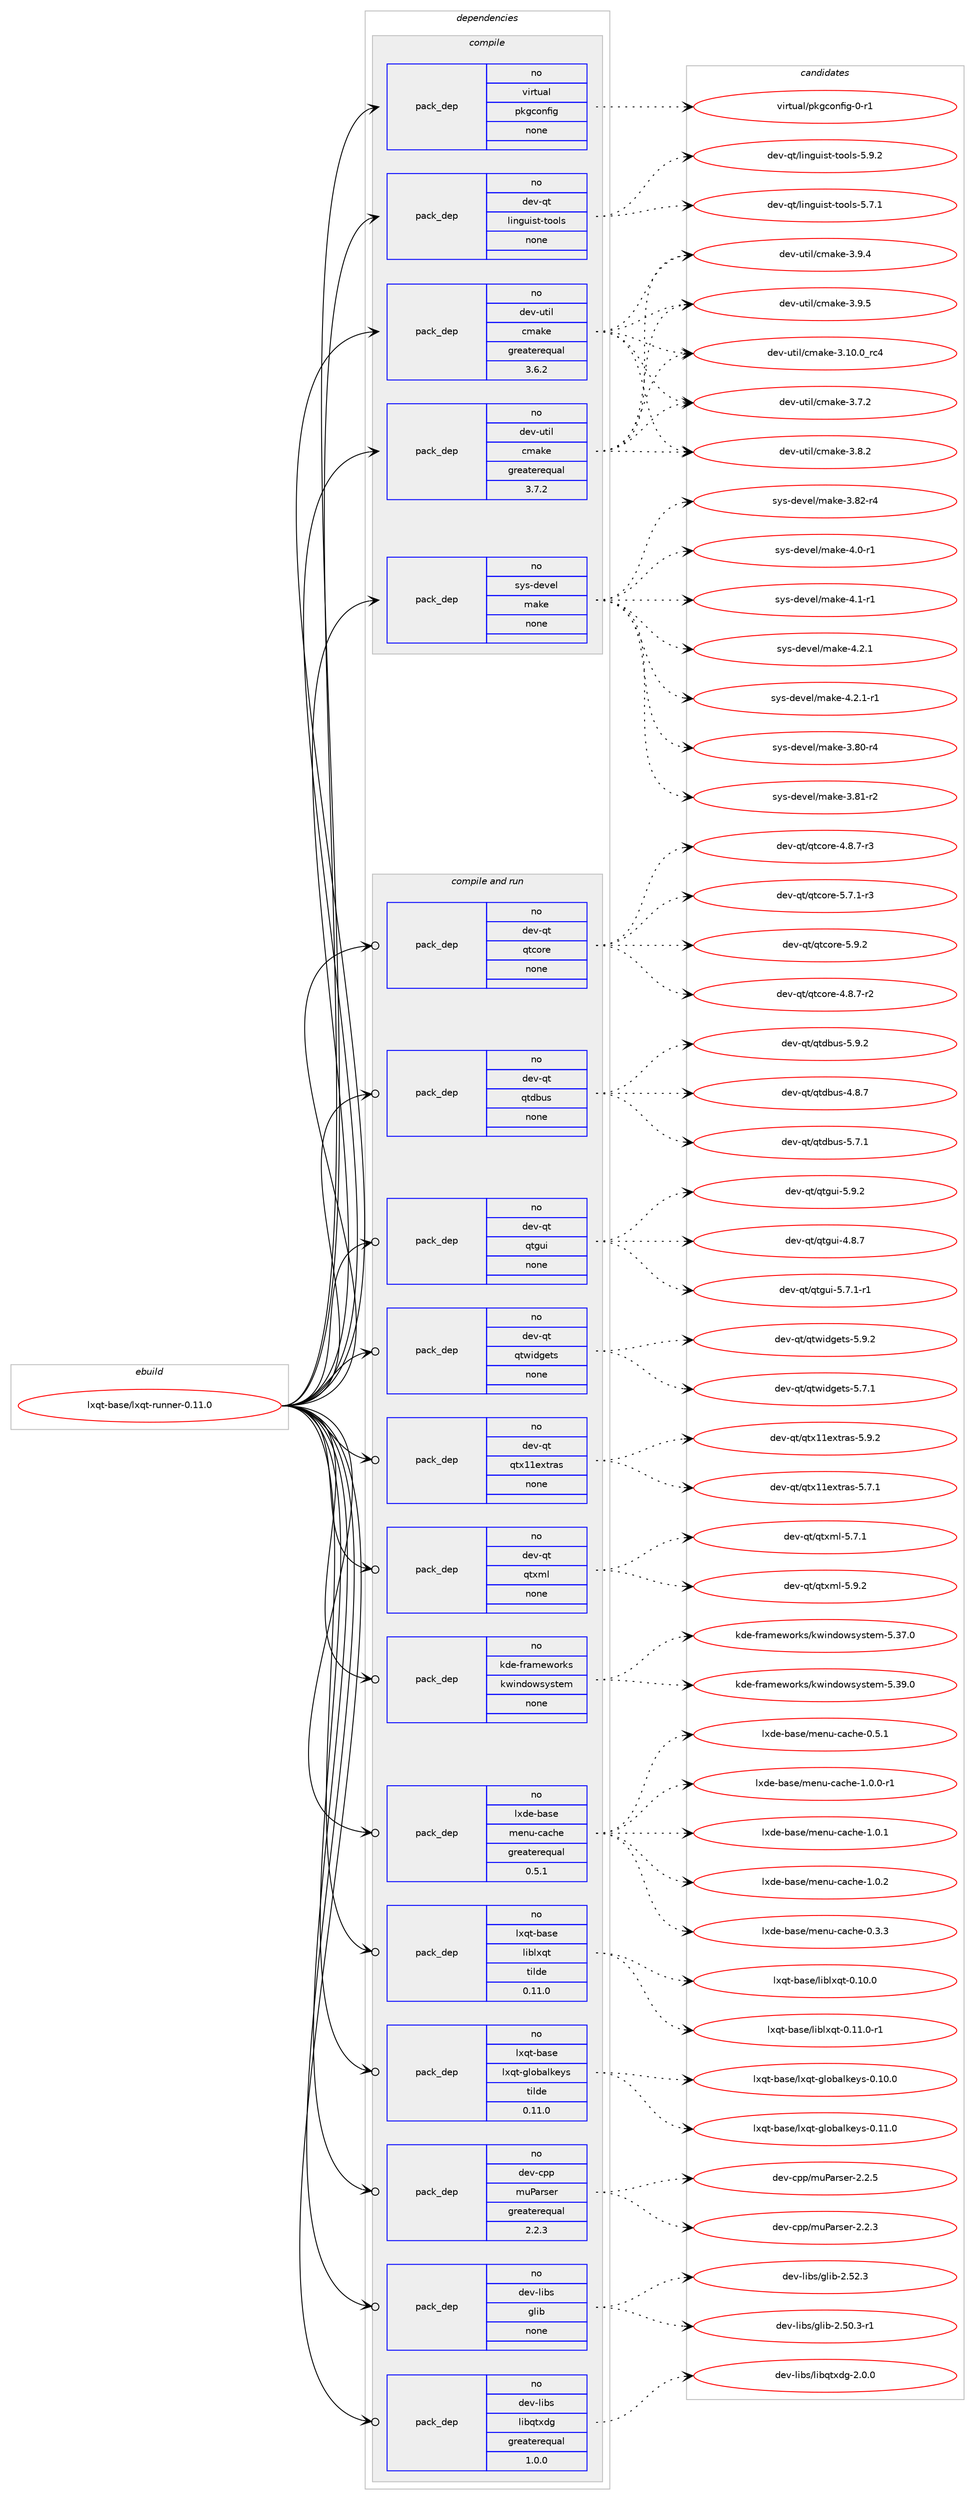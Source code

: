 digraph prolog {

# *************
# Graph options
# *************

newrank=true;
concentrate=true;
compound=true;
graph [rankdir=LR,fontname=Helvetica,fontsize=10,ranksep=1.5];#, ranksep=2.5, nodesep=0.2];
edge  [arrowhead=vee];
node  [fontname=Helvetica,fontsize=10];

# **********
# The ebuild
# **********

subgraph cluster_leftcol {
color=gray;
rank=same;
label=<<i>ebuild</i>>;
id [label="lxqt-base/lxqt-runner-0.11.0", color=red, width=4, href="../lxqt-base/lxqt-runner-0.11.0.svg"];
}

# ****************
# The dependencies
# ****************

subgraph cluster_midcol {
color=gray;
label=<<i>dependencies</i>>;
subgraph cluster_compile {
fillcolor="#eeeeee";
style=filled;
label=<<i>compile</i>>;
subgraph pack249683 {
dependency339463 [label=<<TABLE BORDER="0" CELLBORDER="1" CELLSPACING="0" CELLPADDING="4" WIDTH="220"><TR><TD ROWSPAN="6" CELLPADDING="30">pack_dep</TD></TR><TR><TD WIDTH="110">no</TD></TR><TR><TD>dev-qt</TD></TR><TR><TD>linguist-tools</TD></TR><TR><TD>none</TD></TR><TR><TD></TD></TR></TABLE>>, shape=none, color=blue];
}
id:e -> dependency339463:w [weight=20,style="solid",arrowhead="vee"];
subgraph pack249684 {
dependency339464 [label=<<TABLE BORDER="0" CELLBORDER="1" CELLSPACING="0" CELLPADDING="4" WIDTH="220"><TR><TD ROWSPAN="6" CELLPADDING="30">pack_dep</TD></TR><TR><TD WIDTH="110">no</TD></TR><TR><TD>dev-util</TD></TR><TR><TD>cmake</TD></TR><TR><TD>greaterequal</TD></TR><TR><TD>3.6.2</TD></TR></TABLE>>, shape=none, color=blue];
}
id:e -> dependency339464:w [weight=20,style="solid",arrowhead="vee"];
subgraph pack249685 {
dependency339465 [label=<<TABLE BORDER="0" CELLBORDER="1" CELLSPACING="0" CELLPADDING="4" WIDTH="220"><TR><TD ROWSPAN="6" CELLPADDING="30">pack_dep</TD></TR><TR><TD WIDTH="110">no</TD></TR><TR><TD>dev-util</TD></TR><TR><TD>cmake</TD></TR><TR><TD>greaterequal</TD></TR><TR><TD>3.7.2</TD></TR></TABLE>>, shape=none, color=blue];
}
id:e -> dependency339465:w [weight=20,style="solid",arrowhead="vee"];
subgraph pack249686 {
dependency339466 [label=<<TABLE BORDER="0" CELLBORDER="1" CELLSPACING="0" CELLPADDING="4" WIDTH="220"><TR><TD ROWSPAN="6" CELLPADDING="30">pack_dep</TD></TR><TR><TD WIDTH="110">no</TD></TR><TR><TD>sys-devel</TD></TR><TR><TD>make</TD></TR><TR><TD>none</TD></TR><TR><TD></TD></TR></TABLE>>, shape=none, color=blue];
}
id:e -> dependency339466:w [weight=20,style="solid",arrowhead="vee"];
subgraph pack249687 {
dependency339467 [label=<<TABLE BORDER="0" CELLBORDER="1" CELLSPACING="0" CELLPADDING="4" WIDTH="220"><TR><TD ROWSPAN="6" CELLPADDING="30">pack_dep</TD></TR><TR><TD WIDTH="110">no</TD></TR><TR><TD>virtual</TD></TR><TR><TD>pkgconfig</TD></TR><TR><TD>none</TD></TR><TR><TD></TD></TR></TABLE>>, shape=none, color=blue];
}
id:e -> dependency339467:w [weight=20,style="solid",arrowhead="vee"];
}
subgraph cluster_compileandrun {
fillcolor="#eeeeee";
style=filled;
label=<<i>compile and run</i>>;
subgraph pack249688 {
dependency339468 [label=<<TABLE BORDER="0" CELLBORDER="1" CELLSPACING="0" CELLPADDING="4" WIDTH="220"><TR><TD ROWSPAN="6" CELLPADDING="30">pack_dep</TD></TR><TR><TD WIDTH="110">no</TD></TR><TR><TD>dev-cpp</TD></TR><TR><TD>muParser</TD></TR><TR><TD>greaterequal</TD></TR><TR><TD>2.2.3</TD></TR></TABLE>>, shape=none, color=blue];
}
id:e -> dependency339468:w [weight=20,style="solid",arrowhead="odotvee"];
subgraph pack249689 {
dependency339469 [label=<<TABLE BORDER="0" CELLBORDER="1" CELLSPACING="0" CELLPADDING="4" WIDTH="220"><TR><TD ROWSPAN="6" CELLPADDING="30">pack_dep</TD></TR><TR><TD WIDTH="110">no</TD></TR><TR><TD>dev-libs</TD></TR><TR><TD>glib</TD></TR><TR><TD>none</TD></TR><TR><TD></TD></TR></TABLE>>, shape=none, color=blue];
}
id:e -> dependency339469:w [weight=20,style="solid",arrowhead="odotvee"];
subgraph pack249690 {
dependency339470 [label=<<TABLE BORDER="0" CELLBORDER="1" CELLSPACING="0" CELLPADDING="4" WIDTH="220"><TR><TD ROWSPAN="6" CELLPADDING="30">pack_dep</TD></TR><TR><TD WIDTH="110">no</TD></TR><TR><TD>dev-libs</TD></TR><TR><TD>libqtxdg</TD></TR><TR><TD>greaterequal</TD></TR><TR><TD>1.0.0</TD></TR></TABLE>>, shape=none, color=blue];
}
id:e -> dependency339470:w [weight=20,style="solid",arrowhead="odotvee"];
subgraph pack249691 {
dependency339471 [label=<<TABLE BORDER="0" CELLBORDER="1" CELLSPACING="0" CELLPADDING="4" WIDTH="220"><TR><TD ROWSPAN="6" CELLPADDING="30">pack_dep</TD></TR><TR><TD WIDTH="110">no</TD></TR><TR><TD>dev-qt</TD></TR><TR><TD>qtcore</TD></TR><TR><TD>none</TD></TR><TR><TD></TD></TR></TABLE>>, shape=none, color=blue];
}
id:e -> dependency339471:w [weight=20,style="solid",arrowhead="odotvee"];
subgraph pack249692 {
dependency339472 [label=<<TABLE BORDER="0" CELLBORDER="1" CELLSPACING="0" CELLPADDING="4" WIDTH="220"><TR><TD ROWSPAN="6" CELLPADDING="30">pack_dep</TD></TR><TR><TD WIDTH="110">no</TD></TR><TR><TD>dev-qt</TD></TR><TR><TD>qtdbus</TD></TR><TR><TD>none</TD></TR><TR><TD></TD></TR></TABLE>>, shape=none, color=blue];
}
id:e -> dependency339472:w [weight=20,style="solid",arrowhead="odotvee"];
subgraph pack249693 {
dependency339473 [label=<<TABLE BORDER="0" CELLBORDER="1" CELLSPACING="0" CELLPADDING="4" WIDTH="220"><TR><TD ROWSPAN="6" CELLPADDING="30">pack_dep</TD></TR><TR><TD WIDTH="110">no</TD></TR><TR><TD>dev-qt</TD></TR><TR><TD>qtgui</TD></TR><TR><TD>none</TD></TR><TR><TD></TD></TR></TABLE>>, shape=none, color=blue];
}
id:e -> dependency339473:w [weight=20,style="solid",arrowhead="odotvee"];
subgraph pack249694 {
dependency339474 [label=<<TABLE BORDER="0" CELLBORDER="1" CELLSPACING="0" CELLPADDING="4" WIDTH="220"><TR><TD ROWSPAN="6" CELLPADDING="30">pack_dep</TD></TR><TR><TD WIDTH="110">no</TD></TR><TR><TD>dev-qt</TD></TR><TR><TD>qtwidgets</TD></TR><TR><TD>none</TD></TR><TR><TD></TD></TR></TABLE>>, shape=none, color=blue];
}
id:e -> dependency339474:w [weight=20,style="solid",arrowhead="odotvee"];
subgraph pack249695 {
dependency339475 [label=<<TABLE BORDER="0" CELLBORDER="1" CELLSPACING="0" CELLPADDING="4" WIDTH="220"><TR><TD ROWSPAN="6" CELLPADDING="30">pack_dep</TD></TR><TR><TD WIDTH="110">no</TD></TR><TR><TD>dev-qt</TD></TR><TR><TD>qtx11extras</TD></TR><TR><TD>none</TD></TR><TR><TD></TD></TR></TABLE>>, shape=none, color=blue];
}
id:e -> dependency339475:w [weight=20,style="solid",arrowhead="odotvee"];
subgraph pack249696 {
dependency339476 [label=<<TABLE BORDER="0" CELLBORDER="1" CELLSPACING="0" CELLPADDING="4" WIDTH="220"><TR><TD ROWSPAN="6" CELLPADDING="30">pack_dep</TD></TR><TR><TD WIDTH="110">no</TD></TR><TR><TD>dev-qt</TD></TR><TR><TD>qtxml</TD></TR><TR><TD>none</TD></TR><TR><TD></TD></TR></TABLE>>, shape=none, color=blue];
}
id:e -> dependency339476:w [weight=20,style="solid",arrowhead="odotvee"];
subgraph pack249697 {
dependency339477 [label=<<TABLE BORDER="0" CELLBORDER="1" CELLSPACING="0" CELLPADDING="4" WIDTH="220"><TR><TD ROWSPAN="6" CELLPADDING="30">pack_dep</TD></TR><TR><TD WIDTH="110">no</TD></TR><TR><TD>kde-frameworks</TD></TR><TR><TD>kwindowsystem</TD></TR><TR><TD>none</TD></TR><TR><TD></TD></TR></TABLE>>, shape=none, color=blue];
}
id:e -> dependency339477:w [weight=20,style="solid",arrowhead="odotvee"];
subgraph pack249698 {
dependency339478 [label=<<TABLE BORDER="0" CELLBORDER="1" CELLSPACING="0" CELLPADDING="4" WIDTH="220"><TR><TD ROWSPAN="6" CELLPADDING="30">pack_dep</TD></TR><TR><TD WIDTH="110">no</TD></TR><TR><TD>lxde-base</TD></TR><TR><TD>menu-cache</TD></TR><TR><TD>greaterequal</TD></TR><TR><TD>0.5.1</TD></TR></TABLE>>, shape=none, color=blue];
}
id:e -> dependency339478:w [weight=20,style="solid",arrowhead="odotvee"];
subgraph pack249699 {
dependency339479 [label=<<TABLE BORDER="0" CELLBORDER="1" CELLSPACING="0" CELLPADDING="4" WIDTH="220"><TR><TD ROWSPAN="6" CELLPADDING="30">pack_dep</TD></TR><TR><TD WIDTH="110">no</TD></TR><TR><TD>lxqt-base</TD></TR><TR><TD>liblxqt</TD></TR><TR><TD>tilde</TD></TR><TR><TD>0.11.0</TD></TR></TABLE>>, shape=none, color=blue];
}
id:e -> dependency339479:w [weight=20,style="solid",arrowhead="odotvee"];
subgraph pack249700 {
dependency339480 [label=<<TABLE BORDER="0" CELLBORDER="1" CELLSPACING="0" CELLPADDING="4" WIDTH="220"><TR><TD ROWSPAN="6" CELLPADDING="30">pack_dep</TD></TR><TR><TD WIDTH="110">no</TD></TR><TR><TD>lxqt-base</TD></TR><TR><TD>lxqt-globalkeys</TD></TR><TR><TD>tilde</TD></TR><TR><TD>0.11.0</TD></TR></TABLE>>, shape=none, color=blue];
}
id:e -> dependency339480:w [weight=20,style="solid",arrowhead="odotvee"];
}
subgraph cluster_run {
fillcolor="#eeeeee";
style=filled;
label=<<i>run</i>>;
}
}

# **************
# The candidates
# **************

subgraph cluster_choices {
rank=same;
color=gray;
label=<<i>candidates</i>>;

subgraph choice249683 {
color=black;
nodesep=1;
choice100101118451131164710810511010311710511511645116111111108115455346554649 [label="dev-qt/linguist-tools-5.7.1", color=red, width=4,href="../dev-qt/linguist-tools-5.7.1.svg"];
choice100101118451131164710810511010311710511511645116111111108115455346574650 [label="dev-qt/linguist-tools-5.9.2", color=red, width=4,href="../dev-qt/linguist-tools-5.9.2.svg"];
dependency339463:e -> choice100101118451131164710810511010311710511511645116111111108115455346554649:w [style=dotted,weight="100"];
dependency339463:e -> choice100101118451131164710810511010311710511511645116111111108115455346574650:w [style=dotted,weight="100"];
}
subgraph choice249684 {
color=black;
nodesep=1;
choice1001011184511711610510847991099710710145514649484648951149952 [label="dev-util/cmake-3.10.0_rc4", color=red, width=4,href="../dev-util/cmake-3.10.0_rc4.svg"];
choice10010111845117116105108479910997107101455146554650 [label="dev-util/cmake-3.7.2", color=red, width=4,href="../dev-util/cmake-3.7.2.svg"];
choice10010111845117116105108479910997107101455146564650 [label="dev-util/cmake-3.8.2", color=red, width=4,href="../dev-util/cmake-3.8.2.svg"];
choice10010111845117116105108479910997107101455146574652 [label="dev-util/cmake-3.9.4", color=red, width=4,href="../dev-util/cmake-3.9.4.svg"];
choice10010111845117116105108479910997107101455146574653 [label="dev-util/cmake-3.9.5", color=red, width=4,href="../dev-util/cmake-3.9.5.svg"];
dependency339464:e -> choice1001011184511711610510847991099710710145514649484648951149952:w [style=dotted,weight="100"];
dependency339464:e -> choice10010111845117116105108479910997107101455146554650:w [style=dotted,weight="100"];
dependency339464:e -> choice10010111845117116105108479910997107101455146564650:w [style=dotted,weight="100"];
dependency339464:e -> choice10010111845117116105108479910997107101455146574652:w [style=dotted,weight="100"];
dependency339464:e -> choice10010111845117116105108479910997107101455146574653:w [style=dotted,weight="100"];
}
subgraph choice249685 {
color=black;
nodesep=1;
choice1001011184511711610510847991099710710145514649484648951149952 [label="dev-util/cmake-3.10.0_rc4", color=red, width=4,href="../dev-util/cmake-3.10.0_rc4.svg"];
choice10010111845117116105108479910997107101455146554650 [label="dev-util/cmake-3.7.2", color=red, width=4,href="../dev-util/cmake-3.7.2.svg"];
choice10010111845117116105108479910997107101455146564650 [label="dev-util/cmake-3.8.2", color=red, width=4,href="../dev-util/cmake-3.8.2.svg"];
choice10010111845117116105108479910997107101455146574652 [label="dev-util/cmake-3.9.4", color=red, width=4,href="../dev-util/cmake-3.9.4.svg"];
choice10010111845117116105108479910997107101455146574653 [label="dev-util/cmake-3.9.5", color=red, width=4,href="../dev-util/cmake-3.9.5.svg"];
dependency339465:e -> choice1001011184511711610510847991099710710145514649484648951149952:w [style=dotted,weight="100"];
dependency339465:e -> choice10010111845117116105108479910997107101455146554650:w [style=dotted,weight="100"];
dependency339465:e -> choice10010111845117116105108479910997107101455146564650:w [style=dotted,weight="100"];
dependency339465:e -> choice10010111845117116105108479910997107101455146574652:w [style=dotted,weight="100"];
dependency339465:e -> choice10010111845117116105108479910997107101455146574653:w [style=dotted,weight="100"];
}
subgraph choice249686 {
color=black;
nodesep=1;
choice11512111545100101118101108471099710710145514656484511452 [label="sys-devel/make-3.80-r4", color=red, width=4,href="../sys-devel/make-3.80-r4.svg"];
choice11512111545100101118101108471099710710145514656494511450 [label="sys-devel/make-3.81-r2", color=red, width=4,href="../sys-devel/make-3.81-r2.svg"];
choice11512111545100101118101108471099710710145514656504511452 [label="sys-devel/make-3.82-r4", color=red, width=4,href="../sys-devel/make-3.82-r4.svg"];
choice115121115451001011181011084710997107101455246484511449 [label="sys-devel/make-4.0-r1", color=red, width=4,href="../sys-devel/make-4.0-r1.svg"];
choice115121115451001011181011084710997107101455246494511449 [label="sys-devel/make-4.1-r1", color=red, width=4,href="../sys-devel/make-4.1-r1.svg"];
choice115121115451001011181011084710997107101455246504649 [label="sys-devel/make-4.2.1", color=red, width=4,href="../sys-devel/make-4.2.1.svg"];
choice1151211154510010111810110847109971071014552465046494511449 [label="sys-devel/make-4.2.1-r1", color=red, width=4,href="../sys-devel/make-4.2.1-r1.svg"];
dependency339466:e -> choice11512111545100101118101108471099710710145514656484511452:w [style=dotted,weight="100"];
dependency339466:e -> choice11512111545100101118101108471099710710145514656494511450:w [style=dotted,weight="100"];
dependency339466:e -> choice11512111545100101118101108471099710710145514656504511452:w [style=dotted,weight="100"];
dependency339466:e -> choice115121115451001011181011084710997107101455246484511449:w [style=dotted,weight="100"];
dependency339466:e -> choice115121115451001011181011084710997107101455246494511449:w [style=dotted,weight="100"];
dependency339466:e -> choice115121115451001011181011084710997107101455246504649:w [style=dotted,weight="100"];
dependency339466:e -> choice1151211154510010111810110847109971071014552465046494511449:w [style=dotted,weight="100"];
}
subgraph choice249687 {
color=black;
nodesep=1;
choice11810511411611797108471121071039911111010210510345484511449 [label="virtual/pkgconfig-0-r1", color=red, width=4,href="../virtual/pkgconfig-0-r1.svg"];
dependency339467:e -> choice11810511411611797108471121071039911111010210510345484511449:w [style=dotted,weight="100"];
}
subgraph choice249688 {
color=black;
nodesep=1;
choice1001011184599112112471091178097114115101114455046504651 [label="dev-cpp/muParser-2.2.3", color=red, width=4,href="../dev-cpp/muParser-2.2.3.svg"];
choice1001011184599112112471091178097114115101114455046504653 [label="dev-cpp/muParser-2.2.5", color=red, width=4,href="../dev-cpp/muParser-2.2.5.svg"];
dependency339468:e -> choice1001011184599112112471091178097114115101114455046504651:w [style=dotted,weight="100"];
dependency339468:e -> choice1001011184599112112471091178097114115101114455046504653:w [style=dotted,weight="100"];
}
subgraph choice249689 {
color=black;
nodesep=1;
choice10010111845108105981154710310810598455046534846514511449 [label="dev-libs/glib-2.50.3-r1", color=red, width=4,href="../dev-libs/glib-2.50.3-r1.svg"];
choice1001011184510810598115471031081059845504653504651 [label="dev-libs/glib-2.52.3", color=red, width=4,href="../dev-libs/glib-2.52.3.svg"];
dependency339469:e -> choice10010111845108105981154710310810598455046534846514511449:w [style=dotted,weight="100"];
dependency339469:e -> choice1001011184510810598115471031081059845504653504651:w [style=dotted,weight="100"];
}
subgraph choice249690 {
color=black;
nodesep=1;
choice10010111845108105981154710810598113116120100103455046484648 [label="dev-libs/libqtxdg-2.0.0", color=red, width=4,href="../dev-libs/libqtxdg-2.0.0.svg"];
dependency339470:e -> choice10010111845108105981154710810598113116120100103455046484648:w [style=dotted,weight="100"];
}
subgraph choice249691 {
color=black;
nodesep=1;
choice1001011184511311647113116991111141014552465646554511450 [label="dev-qt/qtcore-4.8.7-r2", color=red, width=4,href="../dev-qt/qtcore-4.8.7-r2.svg"];
choice1001011184511311647113116991111141014552465646554511451 [label="dev-qt/qtcore-4.8.7-r3", color=red, width=4,href="../dev-qt/qtcore-4.8.7-r3.svg"];
choice1001011184511311647113116991111141014553465546494511451 [label="dev-qt/qtcore-5.7.1-r3", color=red, width=4,href="../dev-qt/qtcore-5.7.1-r3.svg"];
choice100101118451131164711311699111114101455346574650 [label="dev-qt/qtcore-5.9.2", color=red, width=4,href="../dev-qt/qtcore-5.9.2.svg"];
dependency339471:e -> choice1001011184511311647113116991111141014552465646554511450:w [style=dotted,weight="100"];
dependency339471:e -> choice1001011184511311647113116991111141014552465646554511451:w [style=dotted,weight="100"];
dependency339471:e -> choice1001011184511311647113116991111141014553465546494511451:w [style=dotted,weight="100"];
dependency339471:e -> choice100101118451131164711311699111114101455346574650:w [style=dotted,weight="100"];
}
subgraph choice249692 {
color=black;
nodesep=1;
choice100101118451131164711311610098117115455246564655 [label="dev-qt/qtdbus-4.8.7", color=red, width=4,href="../dev-qt/qtdbus-4.8.7.svg"];
choice100101118451131164711311610098117115455346554649 [label="dev-qt/qtdbus-5.7.1", color=red, width=4,href="../dev-qt/qtdbus-5.7.1.svg"];
choice100101118451131164711311610098117115455346574650 [label="dev-qt/qtdbus-5.9.2", color=red, width=4,href="../dev-qt/qtdbus-5.9.2.svg"];
dependency339472:e -> choice100101118451131164711311610098117115455246564655:w [style=dotted,weight="100"];
dependency339472:e -> choice100101118451131164711311610098117115455346554649:w [style=dotted,weight="100"];
dependency339472:e -> choice100101118451131164711311610098117115455346574650:w [style=dotted,weight="100"];
}
subgraph choice249693 {
color=black;
nodesep=1;
choice1001011184511311647113116103117105455246564655 [label="dev-qt/qtgui-4.8.7", color=red, width=4,href="../dev-qt/qtgui-4.8.7.svg"];
choice10010111845113116471131161031171054553465546494511449 [label="dev-qt/qtgui-5.7.1-r1", color=red, width=4,href="../dev-qt/qtgui-5.7.1-r1.svg"];
choice1001011184511311647113116103117105455346574650 [label="dev-qt/qtgui-5.9.2", color=red, width=4,href="../dev-qt/qtgui-5.9.2.svg"];
dependency339473:e -> choice1001011184511311647113116103117105455246564655:w [style=dotted,weight="100"];
dependency339473:e -> choice10010111845113116471131161031171054553465546494511449:w [style=dotted,weight="100"];
dependency339473:e -> choice1001011184511311647113116103117105455346574650:w [style=dotted,weight="100"];
}
subgraph choice249694 {
color=black;
nodesep=1;
choice1001011184511311647113116119105100103101116115455346554649 [label="dev-qt/qtwidgets-5.7.1", color=red, width=4,href="../dev-qt/qtwidgets-5.7.1.svg"];
choice1001011184511311647113116119105100103101116115455346574650 [label="dev-qt/qtwidgets-5.9.2", color=red, width=4,href="../dev-qt/qtwidgets-5.9.2.svg"];
dependency339474:e -> choice1001011184511311647113116119105100103101116115455346554649:w [style=dotted,weight="100"];
dependency339474:e -> choice1001011184511311647113116119105100103101116115455346574650:w [style=dotted,weight="100"];
}
subgraph choice249695 {
color=black;
nodesep=1;
choice1001011184511311647113116120494910112011611497115455346554649 [label="dev-qt/qtx11extras-5.7.1", color=red, width=4,href="../dev-qt/qtx11extras-5.7.1.svg"];
choice1001011184511311647113116120494910112011611497115455346574650 [label="dev-qt/qtx11extras-5.9.2", color=red, width=4,href="../dev-qt/qtx11extras-5.9.2.svg"];
dependency339475:e -> choice1001011184511311647113116120494910112011611497115455346554649:w [style=dotted,weight="100"];
dependency339475:e -> choice1001011184511311647113116120494910112011611497115455346574650:w [style=dotted,weight="100"];
}
subgraph choice249696 {
color=black;
nodesep=1;
choice1001011184511311647113116120109108455346554649 [label="dev-qt/qtxml-5.7.1", color=red, width=4,href="../dev-qt/qtxml-5.7.1.svg"];
choice1001011184511311647113116120109108455346574650 [label="dev-qt/qtxml-5.9.2", color=red, width=4,href="../dev-qt/qtxml-5.9.2.svg"];
dependency339476:e -> choice1001011184511311647113116120109108455346554649:w [style=dotted,weight="100"];
dependency339476:e -> choice1001011184511311647113116120109108455346574650:w [style=dotted,weight="100"];
}
subgraph choice249697 {
color=black;
nodesep=1;
choice10710010145102114971091011191111141071154710711910511010011111911512111511610110945534651554648 [label="kde-frameworks/kwindowsystem-5.37.0", color=red, width=4,href="../kde-frameworks/kwindowsystem-5.37.0.svg"];
choice10710010145102114971091011191111141071154710711910511010011111911512111511610110945534651574648 [label="kde-frameworks/kwindowsystem-5.39.0", color=red, width=4,href="../kde-frameworks/kwindowsystem-5.39.0.svg"];
dependency339477:e -> choice10710010145102114971091011191111141071154710711910511010011111911512111511610110945534651554648:w [style=dotted,weight="100"];
dependency339477:e -> choice10710010145102114971091011191111141071154710711910511010011111911512111511610110945534651574648:w [style=dotted,weight="100"];
}
subgraph choice249698 {
color=black;
nodesep=1;
choice1081201001014598971151014710910111011745999799104101454846514651 [label="lxde-base/menu-cache-0.3.3", color=red, width=4,href="../lxde-base/menu-cache-0.3.3.svg"];
choice1081201001014598971151014710910111011745999799104101454846534649 [label="lxde-base/menu-cache-0.5.1", color=red, width=4,href="../lxde-base/menu-cache-0.5.1.svg"];
choice10812010010145989711510147109101110117459997991041014549464846484511449 [label="lxde-base/menu-cache-1.0.0-r1", color=red, width=4,href="../lxde-base/menu-cache-1.0.0-r1.svg"];
choice1081201001014598971151014710910111011745999799104101454946484649 [label="lxde-base/menu-cache-1.0.1", color=red, width=4,href="../lxde-base/menu-cache-1.0.1.svg"];
choice1081201001014598971151014710910111011745999799104101454946484650 [label="lxde-base/menu-cache-1.0.2", color=red, width=4,href="../lxde-base/menu-cache-1.0.2.svg"];
dependency339478:e -> choice1081201001014598971151014710910111011745999799104101454846514651:w [style=dotted,weight="100"];
dependency339478:e -> choice1081201001014598971151014710910111011745999799104101454846534649:w [style=dotted,weight="100"];
dependency339478:e -> choice10812010010145989711510147109101110117459997991041014549464846484511449:w [style=dotted,weight="100"];
dependency339478:e -> choice1081201001014598971151014710910111011745999799104101454946484649:w [style=dotted,weight="100"];
dependency339478:e -> choice1081201001014598971151014710910111011745999799104101454946484650:w [style=dotted,weight="100"];
}
subgraph choice249699 {
color=black;
nodesep=1;
choice108120113116459897115101471081059810812011311645484649484648 [label="lxqt-base/liblxqt-0.10.0", color=red, width=4,href="../lxqt-base/liblxqt-0.10.0.svg"];
choice1081201131164598971151014710810598108120113116454846494946484511449 [label="lxqt-base/liblxqt-0.11.0-r1", color=red, width=4,href="../lxqt-base/liblxqt-0.11.0-r1.svg"];
dependency339479:e -> choice108120113116459897115101471081059810812011311645484649484648:w [style=dotted,weight="100"];
dependency339479:e -> choice1081201131164598971151014710810598108120113116454846494946484511449:w [style=dotted,weight="100"];
}
subgraph choice249700 {
color=black;
nodesep=1;
choice1081201131164598971151014710812011311645103108111989710810710112111545484649484648 [label="lxqt-base/lxqt-globalkeys-0.10.0", color=red, width=4,href="../lxqt-base/lxqt-globalkeys-0.10.0.svg"];
choice1081201131164598971151014710812011311645103108111989710810710112111545484649494648 [label="lxqt-base/lxqt-globalkeys-0.11.0", color=red, width=4,href="../lxqt-base/lxqt-globalkeys-0.11.0.svg"];
dependency339480:e -> choice1081201131164598971151014710812011311645103108111989710810710112111545484649484648:w [style=dotted,weight="100"];
dependency339480:e -> choice1081201131164598971151014710812011311645103108111989710810710112111545484649494648:w [style=dotted,weight="100"];
}
}

}
